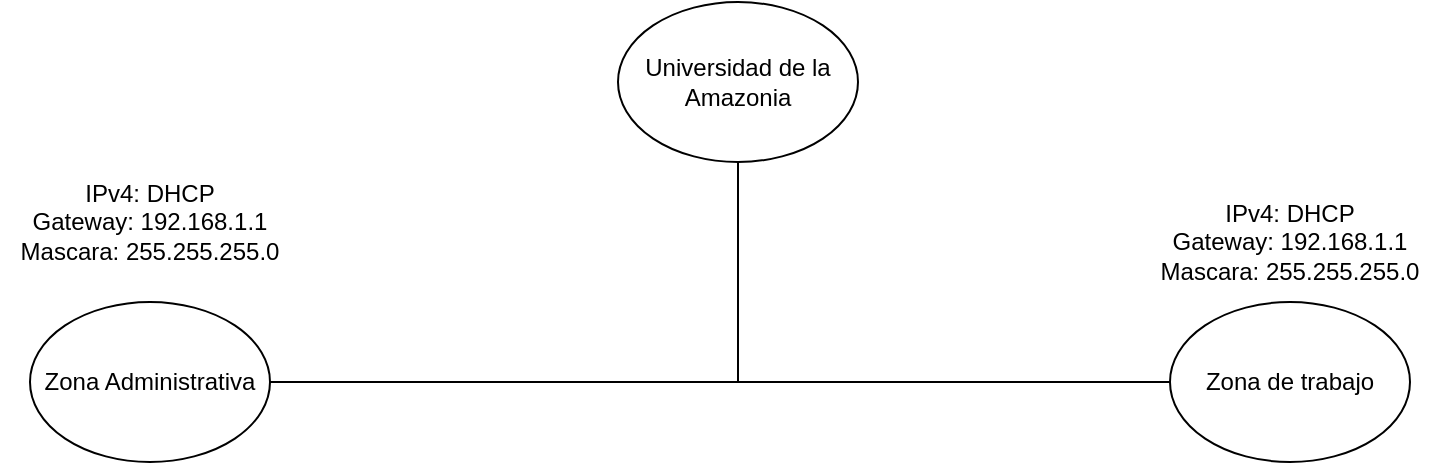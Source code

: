 <mxfile version="14.4.3" type="github">
  <diagram id="3_CNdJfU3h9m9mvtLGag" name="Page-1">
    <mxGraphModel dx="868" dy="482" grid="1" gridSize="10" guides="1" tooltips="1" connect="1" arrows="1" fold="1" page="1" pageScale="1" pageWidth="827" pageHeight="1169" math="0" shadow="0">
      <root>
        <mxCell id="0" />
        <mxCell id="1" parent="0" />
        <mxCell id="ELym_EkOuUkFBFg9A3Zz-1" value="Universidad de la Amazonia" style="ellipse;whiteSpace=wrap;html=1;" vertex="1" parent="1">
          <mxGeometry x="354" y="170" width="120" height="80" as="geometry" />
        </mxCell>
        <mxCell id="ELym_EkOuUkFBFg9A3Zz-4" style="edgeStyle=orthogonalEdgeStyle;rounded=0;orthogonalLoop=1;jettySize=auto;html=1;entryX=0.5;entryY=1;entryDx=0;entryDy=0;endArrow=none;endFill=0;" edge="1" parent="1" source="ELym_EkOuUkFBFg9A3Zz-2" target="ELym_EkOuUkFBFg9A3Zz-1">
          <mxGeometry relative="1" as="geometry" />
        </mxCell>
        <mxCell id="ELym_EkOuUkFBFg9A3Zz-2" value="Zona Administrativa" style="ellipse;whiteSpace=wrap;html=1;" vertex="1" parent="1">
          <mxGeometry x="60" y="320" width="120" height="80" as="geometry" />
        </mxCell>
        <mxCell id="ELym_EkOuUkFBFg9A3Zz-5" style="edgeStyle=orthogonalEdgeStyle;rounded=0;orthogonalLoop=1;jettySize=auto;html=1;entryX=0.5;entryY=1;entryDx=0;entryDy=0;endArrow=none;endFill=0;" edge="1" parent="1" source="ELym_EkOuUkFBFg9A3Zz-3" target="ELym_EkOuUkFBFg9A3Zz-1">
          <mxGeometry relative="1" as="geometry" />
        </mxCell>
        <mxCell id="ELym_EkOuUkFBFg9A3Zz-3" value="Zona de trabajo" style="ellipse;whiteSpace=wrap;html=1;" vertex="1" parent="1">
          <mxGeometry x="630" y="320" width="120" height="80" as="geometry" />
        </mxCell>
        <mxCell id="ELym_EkOuUkFBFg9A3Zz-6" value="IPv4: DHCP&lt;br&gt;Gateway: 192.168.1.1&lt;br&gt;Mascara: 255.255.255.0" style="text;html=1;strokeColor=none;fillColor=none;align=center;verticalAlign=middle;whiteSpace=wrap;rounded=0;" vertex="1" parent="1">
          <mxGeometry x="45" y="270" width="150" height="20" as="geometry" />
        </mxCell>
        <mxCell id="ELym_EkOuUkFBFg9A3Zz-7" value="IPv4: DHCP&lt;br&gt;Gateway: 192.168.1.1&lt;br&gt;Mascara: 255.255.255.0" style="text;html=1;strokeColor=none;fillColor=none;align=center;verticalAlign=middle;whiteSpace=wrap;rounded=0;" vertex="1" parent="1">
          <mxGeometry x="615" y="280" width="150" height="20" as="geometry" />
        </mxCell>
      </root>
    </mxGraphModel>
  </diagram>
</mxfile>

